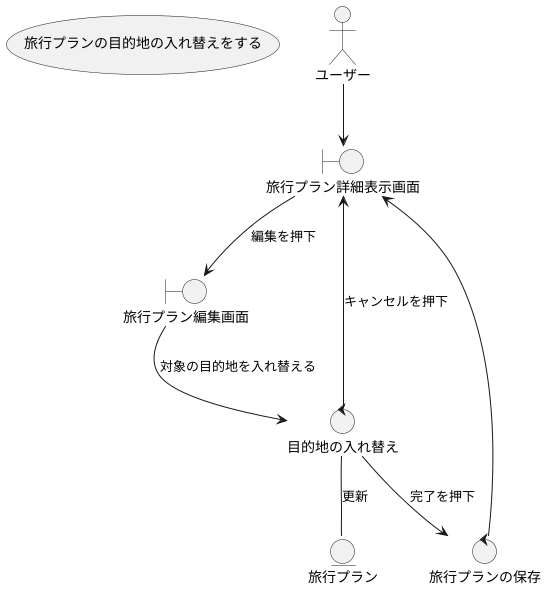 @startuml

usecase 旅行プランの目的地の入れ替えをする

actor ユーザー

boundary 旅行プラン詳細表示画面
boundary 旅行プラン編集画面

control 目的地の入れ替え
control 旅行プランの保存

entity 旅行プラン

ユーザー --> 旅行プラン詳細表示画面
旅行プラン詳細表示画面 --> 旅行プラン編集画面 : 編集を押下
旅行プラン編集画面 --> 目的地の入れ替え : 対象の目的地を入れ替える
目的地の入れ替え --> 旅行プランの保存 : 完了を押下
目的地の入れ替え --> 旅行プラン詳細表示画面 : キャンセルを押下
旅行プランの保存 --> 旅行プラン詳細表示画面
目的地の入れ替え -- 旅行プラン : 更新

@enduml